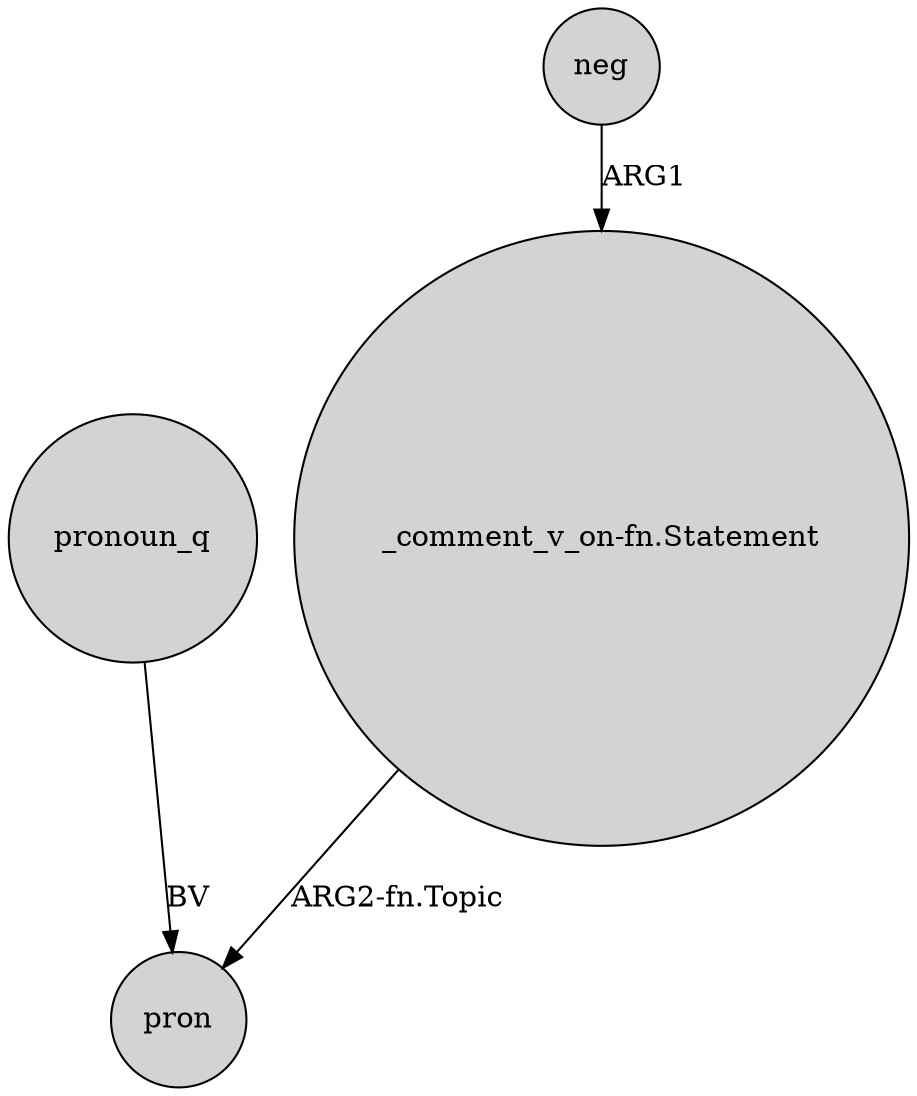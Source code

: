 digraph {
	node [shape=circle style=filled]
	"_comment_v_on-fn.Statement" -> pron [label="ARG2-fn.Topic"]
	neg -> "_comment_v_on-fn.Statement" [label=ARG1]
	pronoun_q -> pron [label=BV]
}
